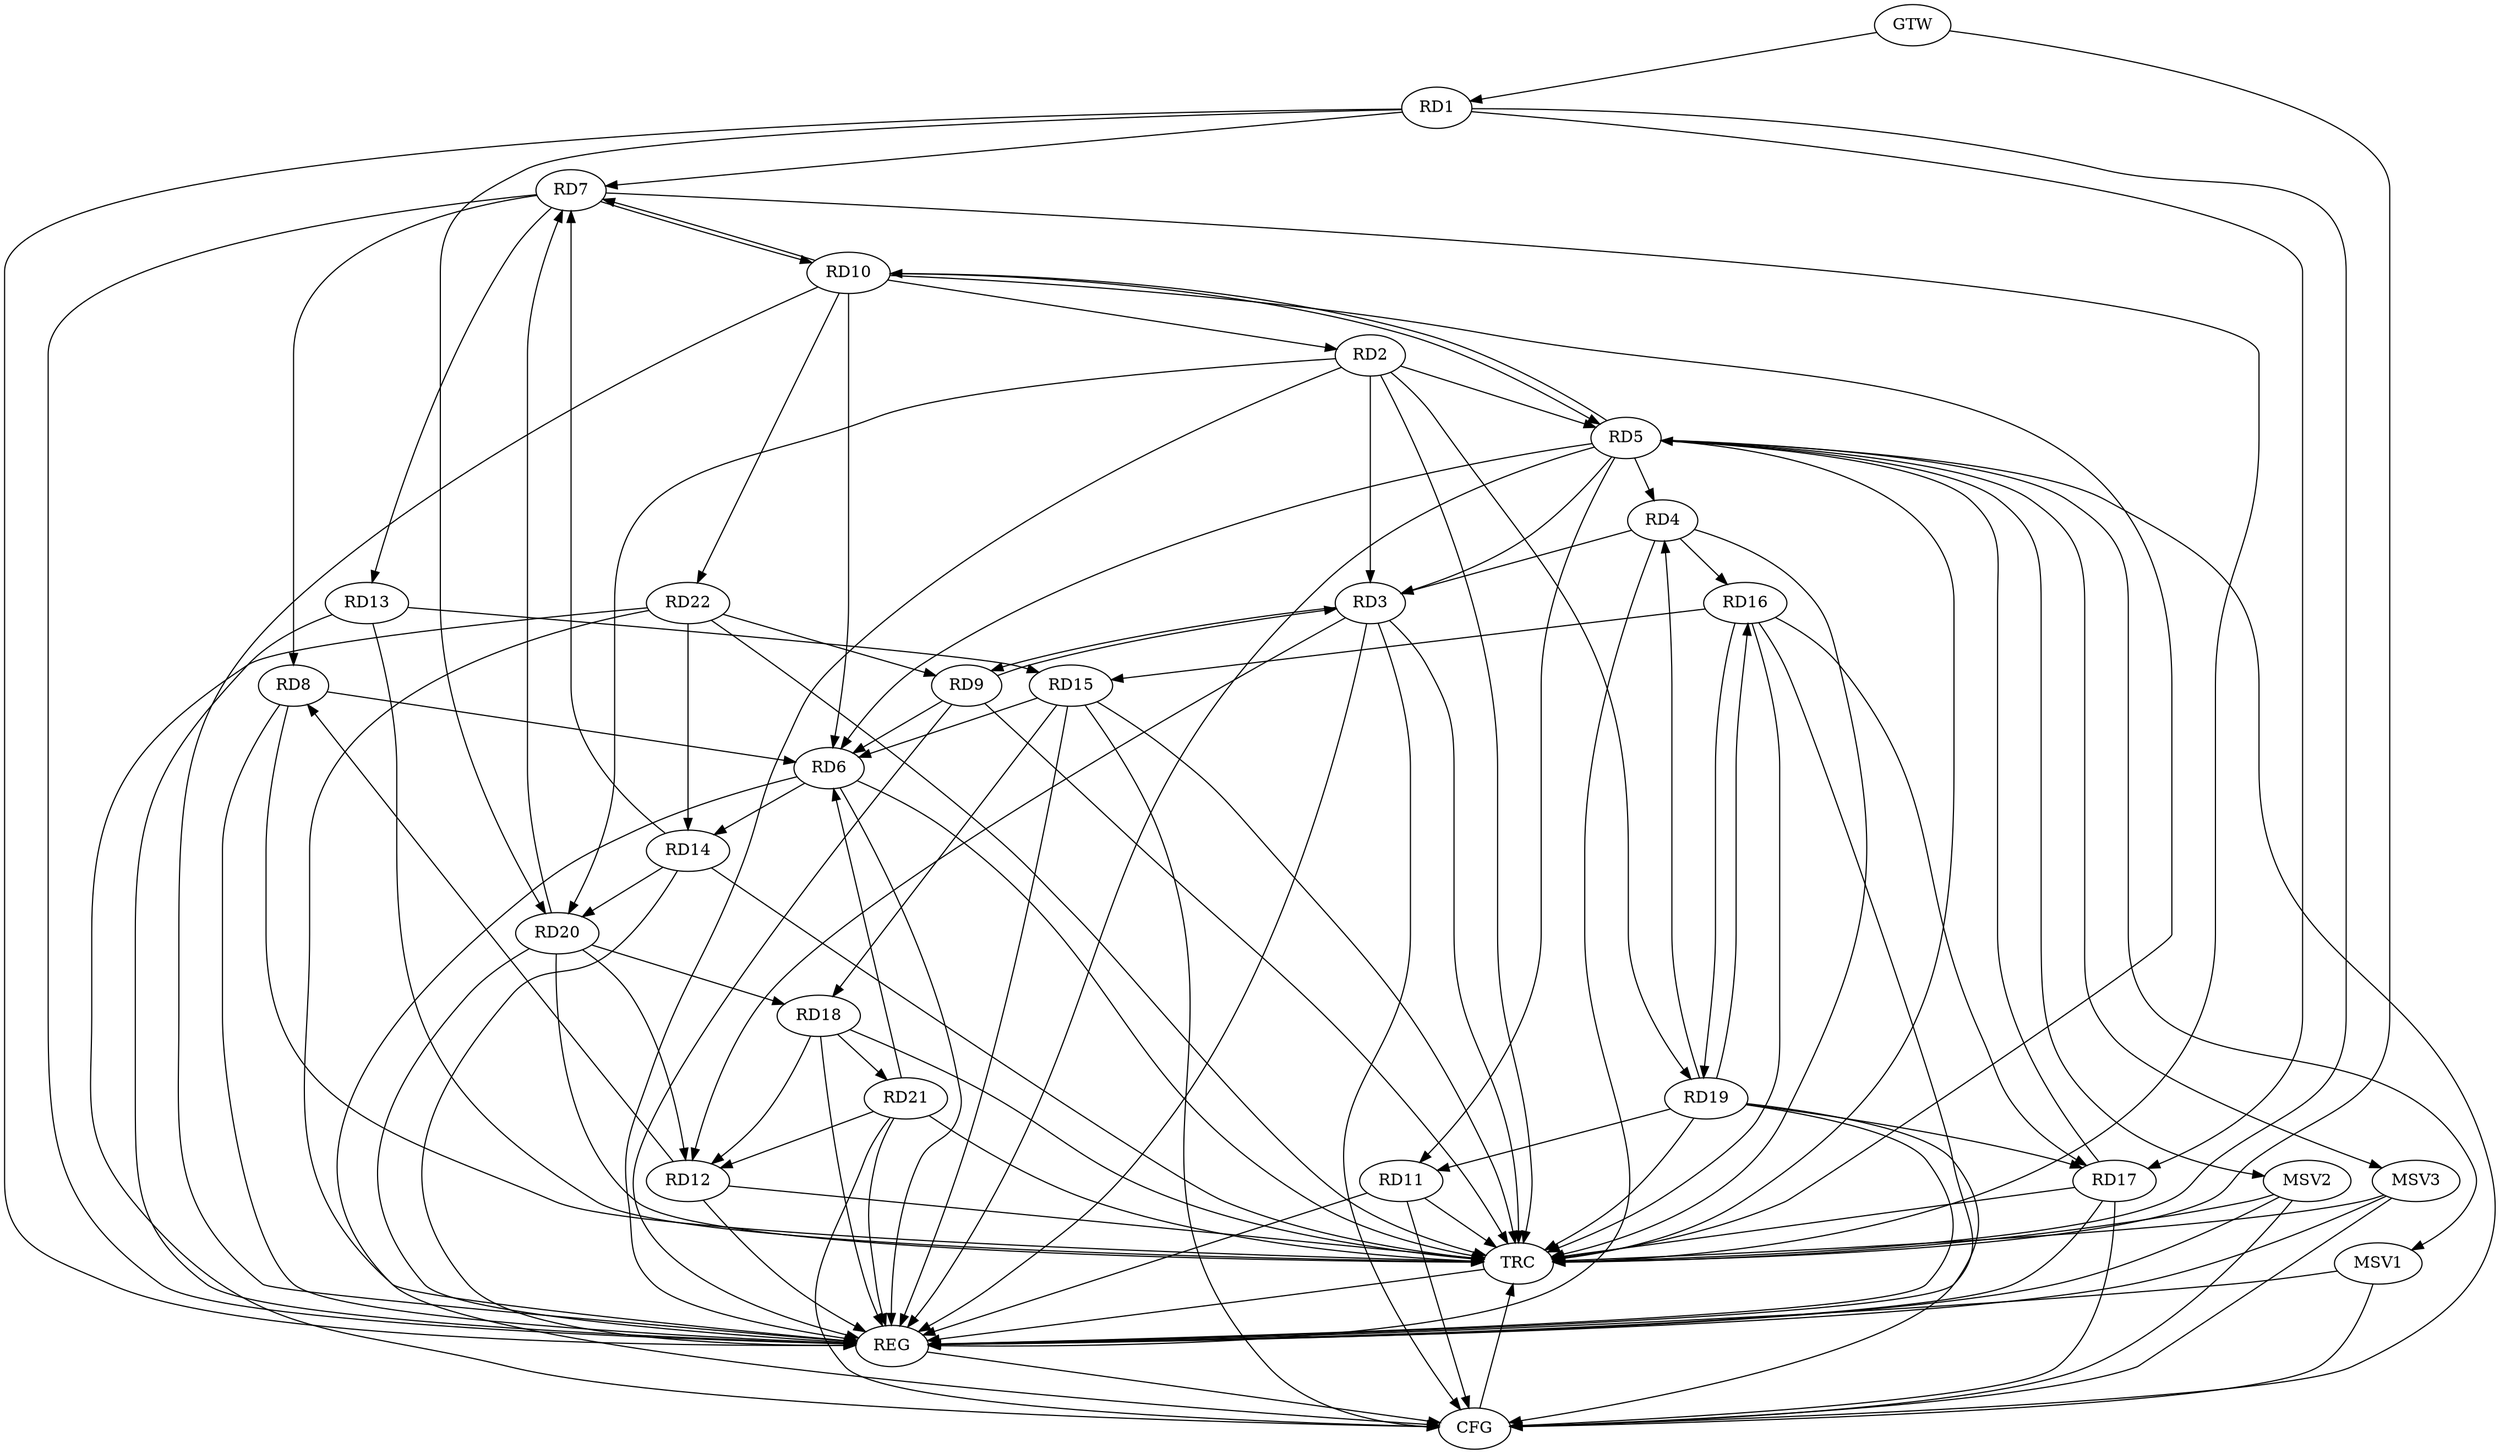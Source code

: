 strict digraph G {
  RD1 [ label="RD1" ];
  RD2 [ label="RD2" ];
  RD3 [ label="RD3" ];
  RD4 [ label="RD4" ];
  RD5 [ label="RD5" ];
  RD6 [ label="RD6" ];
  RD7 [ label="RD7" ];
  RD8 [ label="RD8" ];
  RD9 [ label="RD9" ];
  RD10 [ label="RD10" ];
  RD11 [ label="RD11" ];
  RD12 [ label="RD12" ];
  RD13 [ label="RD13" ];
  RD14 [ label="RD14" ];
  RD15 [ label="RD15" ];
  RD16 [ label="RD16" ];
  RD17 [ label="RD17" ];
  RD18 [ label="RD18" ];
  RD19 [ label="RD19" ];
  RD20 [ label="RD20" ];
  RD21 [ label="RD21" ];
  RD22 [ label="RD22" ];
  GTW [ label="GTW" ];
  REG [ label="REG" ];
  CFG [ label="CFG" ];
  TRC [ label="TRC" ];
  MSV1 [ label="MSV1" ];
  MSV2 [ label="MSV2" ];
  MSV3 [ label="MSV3" ];
  RD1 -> RD7;
  RD1 -> RD17;
  RD1 -> RD20;
  RD2 -> RD3;
  RD2 -> RD5;
  RD10 -> RD2;
  RD2 -> RD19;
  RD2 -> RD20;
  RD4 -> RD3;
  RD5 -> RD3;
  RD3 -> RD9;
  RD9 -> RD3;
  RD3 -> RD12;
  RD5 -> RD4;
  RD4 -> RD16;
  RD19 -> RD4;
  RD5 -> RD6;
  RD5 -> RD10;
  RD10 -> RD5;
  RD5 -> RD11;
  RD17 -> RD5;
  RD8 -> RD6;
  RD9 -> RD6;
  RD10 -> RD6;
  RD6 -> RD14;
  RD15 -> RD6;
  RD21 -> RD6;
  RD7 -> RD8;
  RD7 -> RD10;
  RD10 -> RD7;
  RD7 -> RD13;
  RD14 -> RD7;
  RD20 -> RD7;
  RD12 -> RD8;
  RD22 -> RD9;
  RD10 -> RD22;
  RD19 -> RD11;
  RD18 -> RD12;
  RD20 -> RD12;
  RD21 -> RD12;
  RD13 -> RD15;
  RD14 -> RD20;
  RD22 -> RD14;
  RD16 -> RD15;
  RD15 -> RD18;
  RD16 -> RD17;
  RD16 -> RD19;
  RD19 -> RD16;
  RD19 -> RD17;
  RD20 -> RD18;
  RD18 -> RD21;
  GTW -> RD1;
  RD1 -> REG;
  RD2 -> REG;
  RD3 -> REG;
  RD4 -> REG;
  RD5 -> REG;
  RD6 -> REG;
  RD7 -> REG;
  RD8 -> REG;
  RD9 -> REG;
  RD10 -> REG;
  RD11 -> REG;
  RD12 -> REG;
  RD13 -> REG;
  RD14 -> REG;
  RD15 -> REG;
  RD16 -> REG;
  RD17 -> REG;
  RD18 -> REG;
  RD19 -> REG;
  RD20 -> REG;
  RD21 -> REG;
  RD22 -> REG;
  RD15 -> CFG;
  RD17 -> CFG;
  RD11 -> CFG;
  RD19 -> CFG;
  RD21 -> CFG;
  RD6 -> CFG;
  RD22 -> CFG;
  RD5 -> CFG;
  RD3 -> CFG;
  REG -> CFG;
  RD1 -> TRC;
  RD2 -> TRC;
  RD3 -> TRC;
  RD4 -> TRC;
  RD5 -> TRC;
  RD6 -> TRC;
  RD7 -> TRC;
  RD8 -> TRC;
  RD9 -> TRC;
  RD10 -> TRC;
  RD11 -> TRC;
  RD12 -> TRC;
  RD13 -> TRC;
  RD14 -> TRC;
  RD15 -> TRC;
  RD16 -> TRC;
  RD17 -> TRC;
  RD18 -> TRC;
  RD19 -> TRC;
  RD20 -> TRC;
  RD21 -> TRC;
  RD22 -> TRC;
  GTW -> TRC;
  CFG -> TRC;
  TRC -> REG;
  RD5 -> MSV1;
  MSV1 -> REG;
  MSV1 -> CFG;
  RD5 -> MSV2;
  MSV2 -> REG;
  MSV2 -> TRC;
  MSV2 -> CFG;
  RD5 -> MSV3;
  MSV3 -> REG;
  MSV3 -> TRC;
  MSV3 -> CFG;
}

